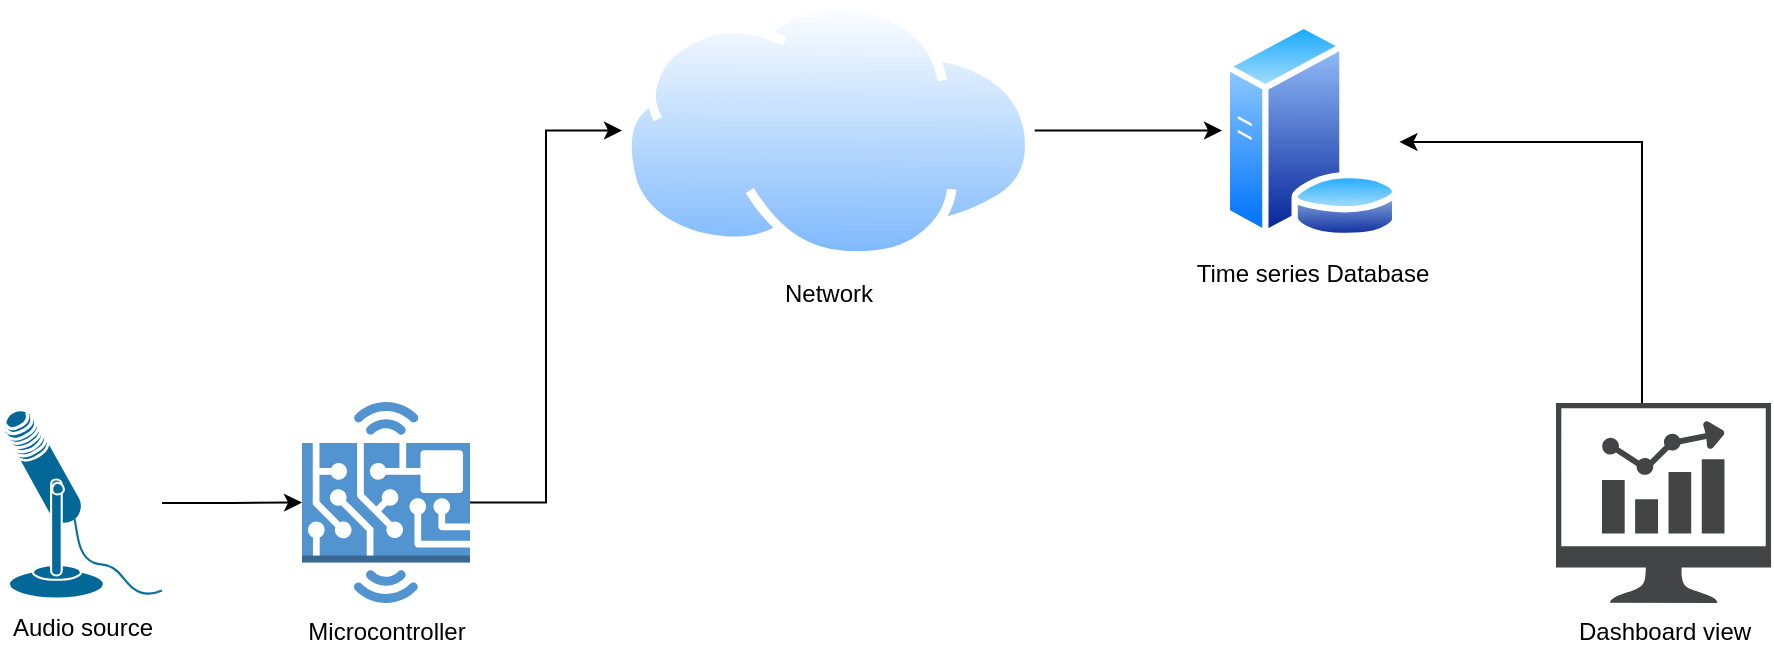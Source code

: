 <mxfile version="15.8.7" type="device"><diagram id="9xzmwmHH5LWFGfHipbYA" name="Page-1"><mxGraphModel dx="1106" dy="816" grid="1" gridSize="10" guides="1" tooltips="1" connect="1" arrows="1" fold="1" page="1" pageScale="1" pageWidth="827" pageHeight="1169" math="0" shadow="0"><root><mxCell id="0"/><mxCell id="1" parent="0"/><mxCell id="xMcVOgqRMFpcNmB7MYNB-2" value="Time series Database" style="aspect=fixed;perimeter=ellipsePerimeter;html=1;align=center;shadow=0;dashed=0;spacingTop=3;image;image=img/lib/active_directory/database_server.svg;" vertex="1" parent="1"><mxGeometry x="660" y="240" width="89" height="108.54" as="geometry"/></mxCell><mxCell id="xMcVOgqRMFpcNmB7MYNB-5" value="" style="edgeStyle=orthogonalEdgeStyle;rounded=0;orthogonalLoop=1;jettySize=auto;html=1;" edge="1" parent="1" source="xMcVOgqRMFpcNmB7MYNB-3" target="xMcVOgqRMFpcNmB7MYNB-4"><mxGeometry relative="1" as="geometry"/></mxCell><mxCell id="xMcVOgqRMFpcNmB7MYNB-3" value="Audio source" style="shape=mxgraph.cisco.computers_and_peripherals.microphone;html=1;pointerEvents=1;dashed=0;fillColor=#036897;strokeColor=#ffffff;strokeWidth=2;verticalLabelPosition=bottom;verticalAlign=top;align=center;outlineConnect=0;" vertex="1" parent="1"><mxGeometry x="50" y="432.5" width="80" height="96" as="geometry"/></mxCell><mxCell id="xMcVOgqRMFpcNmB7MYNB-7" style="edgeStyle=orthogonalEdgeStyle;rounded=0;orthogonalLoop=1;jettySize=auto;html=1;entryX=0;entryY=0.5;entryDx=0;entryDy=0;" edge="1" parent="1" source="xMcVOgqRMFpcNmB7MYNB-4" target="xMcVOgqRMFpcNmB7MYNB-6"><mxGeometry relative="1" as="geometry"/></mxCell><mxCell id="xMcVOgqRMFpcNmB7MYNB-4" value="Microcontroller" style="outlineConnect=0;dashed=0;verticalLabelPosition=bottom;verticalAlign=top;align=center;html=1;shape=mxgraph.aws3.hardware_board;fillColor=#5294CF;gradientColor=none;" vertex="1" parent="1"><mxGeometry x="200" y="430" width="84" height="100.5" as="geometry"/></mxCell><mxCell id="xMcVOgqRMFpcNmB7MYNB-18" value="" style="edgeStyle=orthogonalEdgeStyle;rounded=0;orthogonalLoop=1;jettySize=auto;html=1;" edge="1" parent="1" source="xMcVOgqRMFpcNmB7MYNB-6" target="xMcVOgqRMFpcNmB7MYNB-2"><mxGeometry relative="1" as="geometry"/></mxCell><mxCell id="xMcVOgqRMFpcNmB7MYNB-6" value="Network" style="aspect=fixed;perimeter=ellipsePerimeter;html=1;align=center;shadow=0;dashed=0;spacingTop=3;image;image=img/lib/active_directory/internet_cloud.svg;" vertex="1" parent="1"><mxGeometry x="360" y="229.27" width="206.35" height="130" as="geometry"/></mxCell><mxCell id="xMcVOgqRMFpcNmB7MYNB-17" style="edgeStyle=orthogonalEdgeStyle;rounded=0;orthogonalLoop=1;jettySize=auto;html=1;" edge="1" parent="1" source="xMcVOgqRMFpcNmB7MYNB-14" target="xMcVOgqRMFpcNmB7MYNB-2"><mxGeometry relative="1" as="geometry"><mxPoint x="880.765" y="290" as="targetPoint"/><Array as="points"><mxPoint x="870" y="300"/></Array></mxGeometry></mxCell><mxCell id="xMcVOgqRMFpcNmB7MYNB-14" value="Dashboard view" style="sketch=0;pointerEvents=1;shadow=0;dashed=0;html=1;strokeColor=none;fillColor=#434445;aspect=fixed;labelPosition=center;verticalLabelPosition=bottom;verticalAlign=top;align=center;outlineConnect=0;shape=mxgraph.vvd.nsx_dashboard;" vertex="1" parent="1"><mxGeometry x="827" y="430.5" width="107.53" height="100" as="geometry"/></mxCell></root></mxGraphModel></diagram></mxfile>